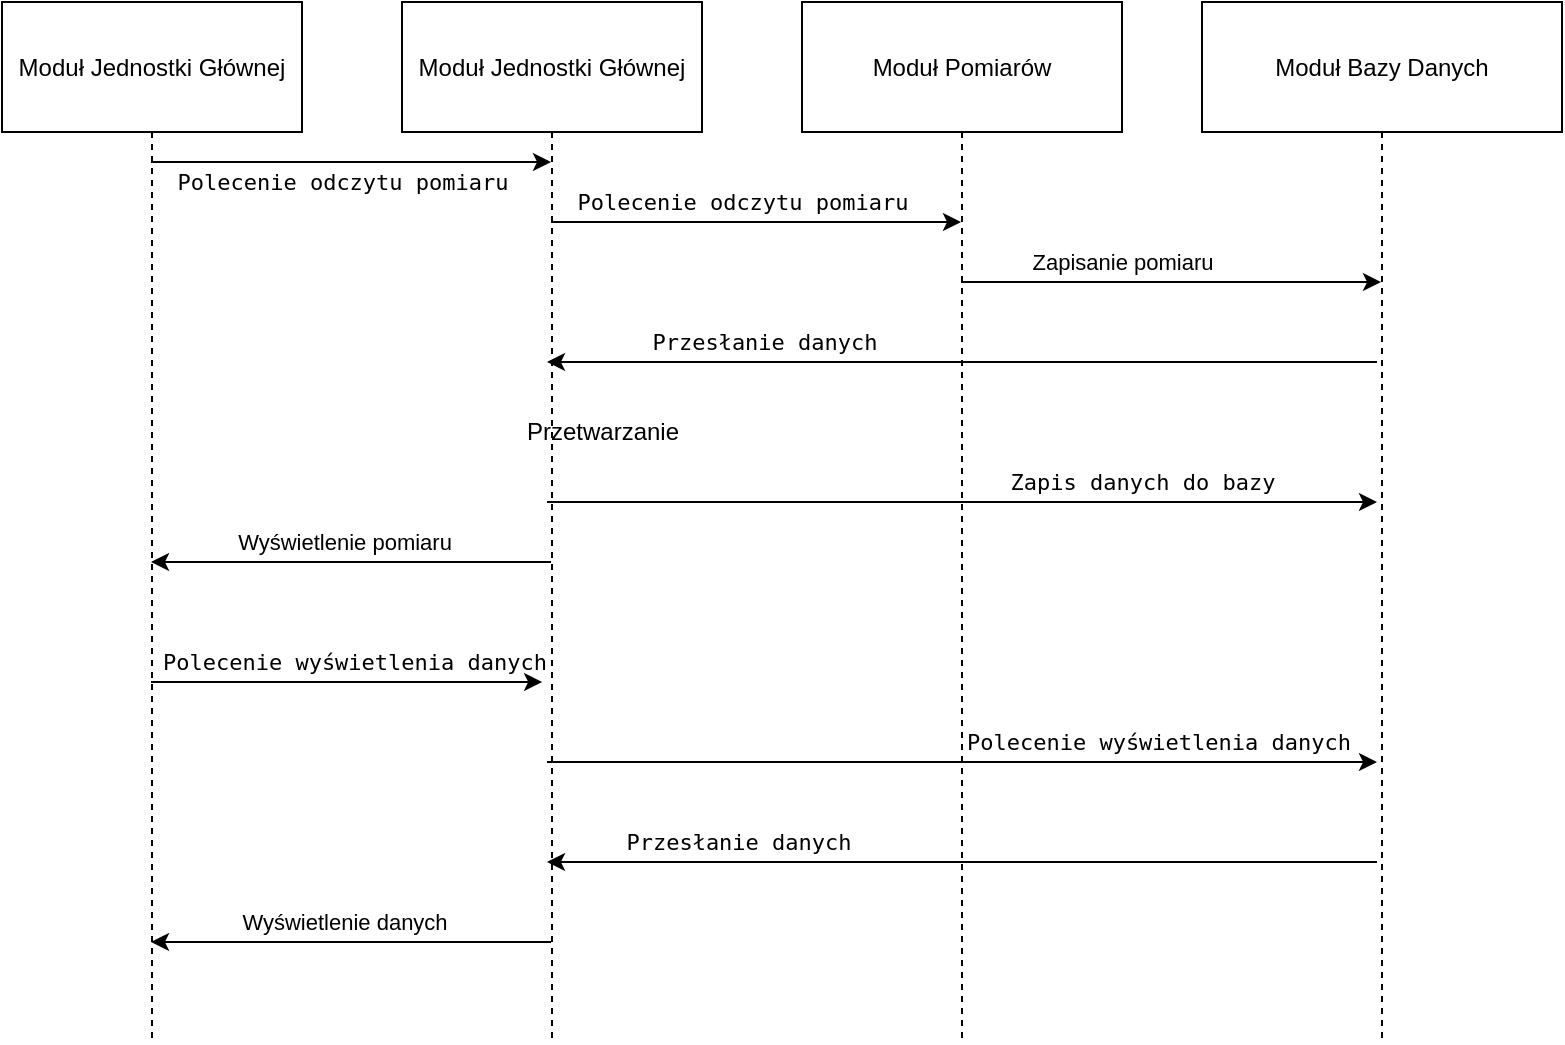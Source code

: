<mxfile version="21.5.1" type="device">
  <diagram name="Page-1" id="7duWgtU5-XTEBVeGhmz6">
    <mxGraphModel dx="1360" dy="795" grid="1" gridSize="10" guides="1" tooltips="1" connect="1" arrows="1" fold="1" page="1" pageScale="1" pageWidth="850" pageHeight="1100" math="0" shadow="0">
      <root>
        <mxCell id="0" />
        <mxCell id="1" parent="0" />
        <mxCell id="a2_msD3x7rxJo9Cr5Drd-10" style="edgeStyle=elbowEdgeStyle;rounded=0;orthogonalLoop=1;jettySize=auto;html=1;elbow=horizontal;curved=0;" edge="1" parent="1">
          <mxGeometry relative="1" as="geometry">
            <mxPoint x="274.5" y="110" as="sourcePoint" />
            <mxPoint x="479.5" y="110" as="targetPoint" />
          </mxGeometry>
        </mxCell>
        <mxCell id="a2_msD3x7rxJo9Cr5Drd-16" value="&lt;pre&gt;&lt;code class=&quot;!whitespace-pre hljs language-lua&quot;&gt;Polecenie odczytu pomiaru&lt;/code&gt;&lt;/pre&gt;" style="edgeLabel;html=1;align=center;verticalAlign=middle;resizable=0;points=[];labelBackgroundColor=none;" vertex="1" connectable="0" parent="a2_msD3x7rxJo9Cr5Drd-10">
          <mxGeometry x="-0.283" y="-1" relative="1" as="geometry">
            <mxPoint x="22" y="-11" as="offset" />
          </mxGeometry>
        </mxCell>
        <mxCell id="a2_msD3x7rxJo9Cr5Drd-19" style="edgeStyle=elbowEdgeStyle;rounded=0;orthogonalLoop=1;jettySize=auto;html=1;elbow=vertical;curved=0;" edge="1" parent="1">
          <mxGeometry relative="1" as="geometry">
            <mxPoint x="272.5" y="250" as="sourcePoint" />
            <mxPoint x="687.5" y="250" as="targetPoint" />
          </mxGeometry>
        </mxCell>
        <mxCell id="a2_msD3x7rxJo9Cr5Drd-20" value="&lt;pre&gt;&lt;code class=&quot;!whitespace-pre hljs language-lua&quot;&gt;Zapis danych do bazy&lt;/code&gt;&lt;/pre&gt;" style="edgeLabel;html=1;align=center;verticalAlign=middle;resizable=0;points=[];labelBackgroundColor=none;" vertex="1" connectable="0" parent="a2_msD3x7rxJo9Cr5Drd-19">
          <mxGeometry x="0.588" y="-1" relative="1" as="geometry">
            <mxPoint x="-32" y="-11" as="offset" />
          </mxGeometry>
        </mxCell>
        <mxCell id="a2_msD3x7rxJo9Cr5Drd-29" style="edgeStyle=elbowEdgeStyle;rounded=0;orthogonalLoop=1;jettySize=auto;html=1;elbow=vertical;curved=0;" edge="1" parent="1">
          <mxGeometry relative="1" as="geometry">
            <mxPoint x="272.5" y="380" as="sourcePoint" />
            <mxPoint x="687.5" y="380" as="targetPoint" />
          </mxGeometry>
        </mxCell>
        <mxCell id="a2_msD3x7rxJo9Cr5Drd-30" value="&lt;pre&gt;&lt;code class=&quot;!whitespace-pre hljs language-lua&quot;&gt;Polecenie wyświetlenia danych&lt;/code&gt;&lt;/pre&gt;" style="edgeLabel;html=1;align=center;verticalAlign=middle;resizable=0;points=[];labelBackgroundColor=none;" vertex="1" connectable="0" parent="a2_msD3x7rxJo9Cr5Drd-29">
          <mxGeometry x="-0.328" relative="1" as="geometry">
            <mxPoint x="166" y="-10" as="offset" />
          </mxGeometry>
        </mxCell>
        <mxCell id="a2_msD3x7rxJo9Cr5Drd-33" style="edgeStyle=elbowEdgeStyle;rounded=0;orthogonalLoop=1;jettySize=auto;html=1;elbow=vertical;curved=0;" edge="1" parent="1">
          <mxGeometry relative="1" as="geometry">
            <mxPoint x="274.5" y="280" as="sourcePoint" />
            <mxPoint x="74.5" y="280" as="targetPoint" />
          </mxGeometry>
        </mxCell>
        <mxCell id="a2_msD3x7rxJo9Cr5Drd-34" value="Wyświetlenie pomiaru" style="edgeLabel;html=1;align=center;verticalAlign=middle;resizable=0;points=[];" vertex="1" connectable="0" parent="a2_msD3x7rxJo9Cr5Drd-33">
          <mxGeometry x="0.185" y="-1" relative="1" as="geometry">
            <mxPoint x="15" y="-9" as="offset" />
          </mxGeometry>
        </mxCell>
        <mxCell id="a2_msD3x7rxJo9Cr5Drd-35" style="edgeStyle=elbowEdgeStyle;rounded=0;orthogonalLoop=1;jettySize=auto;html=1;elbow=vertical;curved=0;" edge="1" parent="1">
          <mxGeometry relative="1" as="geometry">
            <mxPoint x="274.5" y="470" as="sourcePoint" />
            <mxPoint x="74.5" y="470" as="targetPoint" />
          </mxGeometry>
        </mxCell>
        <mxCell id="a2_msD3x7rxJo9Cr5Drd-36" value="Wyświetlenie danych" style="edgeLabel;html=1;align=center;verticalAlign=middle;resizable=0;points=[];" vertex="1" connectable="0" parent="a2_msD3x7rxJo9Cr5Drd-35">
          <mxGeometry x="0.145" y="-2" relative="1" as="geometry">
            <mxPoint x="11" y="-8" as="offset" />
          </mxGeometry>
        </mxCell>
        <mxCell id="2" value="Moduł Jednostki Głównej " style="shape=umlLifeline;perimeter=lifelinePerimeter;whiteSpace=wrap;container=1;dropTarget=0;collapsible=0;recursiveResize=0;outlineConnect=0;portConstraint=eastwest;newEdgeStyle={&quot;edgeStyle&quot;:&quot;elbowEdgeStyle&quot;,&quot;elbow&quot;:&quot;vertical&quot;,&quot;curved&quot;:0,&quot;rounded&quot;:0};size=65;" parent="1" vertex="1">
          <mxGeometry x="200" width="150" height="520" as="geometry" />
        </mxCell>
        <mxCell id="a2_msD3x7rxJo9Cr5Drd-14" style="edgeStyle=elbowEdgeStyle;rounded=0;orthogonalLoop=1;jettySize=auto;html=1;elbow=vertical;curved=0;" edge="1" parent="1">
          <mxGeometry relative="1" as="geometry">
            <mxPoint x="479.5" y="140" as="sourcePoint" />
            <mxPoint x="689.5" y="140" as="targetPoint" />
          </mxGeometry>
        </mxCell>
        <mxCell id="a2_msD3x7rxJo9Cr5Drd-15" value="Zapisanie pomiaru" style="edgeLabel;html=1;align=center;verticalAlign=middle;resizable=0;points=[];" vertex="1" connectable="0" parent="a2_msD3x7rxJo9Cr5Drd-14">
          <mxGeometry x="-0.386" y="2" relative="1" as="geometry">
            <mxPoint x="16" y="-8" as="offset" />
          </mxGeometry>
        </mxCell>
        <mxCell id="3" value="Moduł Pomiarów" style="shape=umlLifeline;perimeter=lifelinePerimeter;whiteSpace=wrap;container=1;dropTarget=0;collapsible=0;recursiveResize=0;outlineConnect=0;portConstraint=eastwest;newEdgeStyle={&quot;edgeStyle&quot;:&quot;elbowEdgeStyle&quot;,&quot;elbow&quot;:&quot;vertical&quot;,&quot;curved&quot;:0,&quot;rounded&quot;:0};size=65;" parent="1" vertex="1">
          <mxGeometry x="400" width="160" height="520" as="geometry" />
        </mxCell>
        <mxCell id="a2_msD3x7rxJo9Cr5Drd-17" style="edgeStyle=elbowEdgeStyle;rounded=0;orthogonalLoop=1;jettySize=auto;html=1;elbow=horizontal;curved=0;" edge="1" parent="1">
          <mxGeometry relative="1" as="geometry">
            <mxPoint x="687.5" y="180" as="sourcePoint" />
            <mxPoint x="272.5" y="180" as="targetPoint" />
            <Array as="points">
              <mxPoint x="528" y="180" />
            </Array>
          </mxGeometry>
        </mxCell>
        <mxCell id="a2_msD3x7rxJo9Cr5Drd-18" value="&lt;pre&gt;&lt;code class=&quot;!whitespace-pre hljs language-lua&quot;&gt;Przesłanie danych&lt;/code&gt;&lt;/pre&gt;" style="edgeLabel;html=1;align=center;verticalAlign=middle;resizable=0;points=[];labelBackgroundColor=none;" vertex="1" connectable="0" parent="a2_msD3x7rxJo9Cr5Drd-17">
          <mxGeometry x="-0.129" relative="1" as="geometry">
            <mxPoint x="-126" y="-10" as="offset" />
          </mxGeometry>
        </mxCell>
        <mxCell id="a2_msD3x7rxJo9Cr5Drd-31" style="edgeStyle=elbowEdgeStyle;rounded=0;orthogonalLoop=1;jettySize=auto;html=1;elbow=vertical;curved=0;" edge="1" parent="1">
          <mxGeometry relative="1" as="geometry">
            <mxPoint x="687.5" y="430" as="sourcePoint" />
            <mxPoint x="272.5" y="430" as="targetPoint" />
          </mxGeometry>
        </mxCell>
        <mxCell id="a2_msD3x7rxJo9Cr5Drd-32" value="&lt;pre&gt;&lt;code class=&quot;!whitespace-pre hljs language-lua&quot;&gt;Przesłanie danych&lt;/code&gt;&lt;/pre&gt;" style="edgeLabel;html=1;align=center;verticalAlign=middle;resizable=0;points=[];labelBackgroundColor=none;" vertex="1" connectable="0" parent="a2_msD3x7rxJo9Cr5Drd-31">
          <mxGeometry x="0.607" y="1" relative="1" as="geometry">
            <mxPoint x="14" y="-11" as="offset" />
          </mxGeometry>
        </mxCell>
        <mxCell id="a2_msD3x7rxJo9Cr5Drd-9" value="Moduł Bazy Danych" style="shape=umlLifeline;perimeter=lifelinePerimeter;whiteSpace=wrap;container=1;dropTarget=0;collapsible=0;recursiveResize=0;outlineConnect=0;portConstraint=eastwest;newEdgeStyle={&quot;edgeStyle&quot;:&quot;elbowEdgeStyle&quot;,&quot;elbow&quot;:&quot;vertical&quot;,&quot;curved&quot;:0,&quot;rounded&quot;:0};size=65;" vertex="1" parent="1">
          <mxGeometry x="600" width="180" height="520" as="geometry" />
        </mxCell>
        <mxCell id="a2_msD3x7rxJo9Cr5Drd-21" value="Przetwarzanie" style="text;html=1;align=center;verticalAlign=middle;resizable=0;points=[];autosize=1;strokeColor=none;fillColor=none;" vertex="1" parent="1">
          <mxGeometry x="250" y="200" width="100" height="30" as="geometry" />
        </mxCell>
        <mxCell id="a2_msD3x7rxJo9Cr5Drd-24" style="edgeStyle=elbowEdgeStyle;rounded=0;orthogonalLoop=1;jettySize=auto;html=1;elbow=vertical;curved=0;entryX=0.467;entryY=0.704;entryDx=0;entryDy=0;entryPerimeter=0;" edge="1" parent="1">
          <mxGeometry relative="1" as="geometry">
            <mxPoint x="74.5" y="340" as="sourcePoint" />
            <mxPoint x="270.05" y="340.08" as="targetPoint" />
          </mxGeometry>
        </mxCell>
        <mxCell id="a2_msD3x7rxJo9Cr5Drd-25" value="&lt;pre&gt;&lt;code class=&quot;!whitespace-pre hljs language-lua&quot;&gt;Polecenie wyświetlenia danych&lt;/code&gt;&lt;/pre&gt;" style="edgeLabel;html=1;align=center;verticalAlign=middle;resizable=0;points=[];labelBackgroundColor=none;" vertex="1" connectable="0" parent="a2_msD3x7rxJo9Cr5Drd-24">
          <mxGeometry x="0.267" y="-4" relative="1" as="geometry">
            <mxPoint x="-23" y="-14" as="offset" />
          </mxGeometry>
        </mxCell>
        <mxCell id="a2_msD3x7rxJo9Cr5Drd-26" style="edgeStyle=elbowEdgeStyle;rounded=0;orthogonalLoop=1;jettySize=auto;html=1;elbow=vertical;curved=0;" edge="1" parent="1">
          <mxGeometry relative="1" as="geometry">
            <mxPoint x="74.5" y="80" as="sourcePoint" />
            <mxPoint x="274.5" y="80" as="targetPoint" />
          </mxGeometry>
        </mxCell>
        <mxCell id="a2_msD3x7rxJo9Cr5Drd-28" value="&lt;pre&gt;&lt;code class=&quot;!whitespace-pre hljs language-lua&quot;&gt;Polecenie odczytu pomiaru&lt;/code&gt;&lt;/pre&gt;" style="edgeLabel;html=1;align=center;verticalAlign=middle;resizable=0;points=[];labelBackgroundColor=none;" vertex="1" connectable="0" parent="a2_msD3x7rxJo9Cr5Drd-26">
          <mxGeometry x="-0.155" y="3" relative="1" as="geometry">
            <mxPoint x="11" y="13" as="offset" />
          </mxGeometry>
        </mxCell>
        <mxCell id="a2_msD3x7rxJo9Cr5Drd-22" value="Moduł Jednostki Głównej " style="shape=umlLifeline;perimeter=lifelinePerimeter;whiteSpace=wrap;container=1;dropTarget=0;collapsible=0;recursiveResize=0;outlineConnect=0;portConstraint=eastwest;newEdgeStyle={&quot;edgeStyle&quot;:&quot;elbowEdgeStyle&quot;,&quot;elbow&quot;:&quot;vertical&quot;,&quot;curved&quot;:0,&quot;rounded&quot;:0};size=65;" vertex="1" parent="1">
          <mxGeometry width="150" height="520" as="geometry" />
        </mxCell>
        <mxCell id="a2_msD3x7rxJo9Cr5Drd-27" value="&lt;pre&gt;&lt;br&gt;&lt;/pre&gt;" style="edgeLabel;html=1;align=center;verticalAlign=middle;resizable=0;points=[];labelBackgroundColor=none;" vertex="1" connectable="0" parent="1">
          <mxGeometry x="190" y="70" as="geometry" />
        </mxCell>
      </root>
    </mxGraphModel>
  </diagram>
</mxfile>
